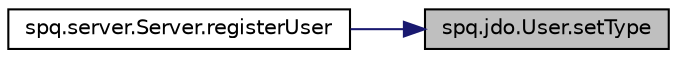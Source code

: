 digraph "spq.jdo.User.setType"
{
 // LATEX_PDF_SIZE
  edge [fontname="Helvetica",fontsize="10",labelfontname="Helvetica",labelfontsize="10"];
  node [fontname="Helvetica",fontsize="10",shape=record];
  rankdir="RL";
  Node1 [label="spq.jdo.User.setType",height=0.2,width=0.4,color="black", fillcolor="grey75", style="filled", fontcolor="black",tooltip=" "];
  Node1 -> Node2 [dir="back",color="midnightblue",fontsize="10",style="solid",fontname="Helvetica"];
  Node2 [label="spq.server.Server.registerUser",height=0.2,width=0.4,color="black", fillcolor="white", style="filled",URL="$classspq_1_1server_1_1_server.html#a14ac3f5e49e230b828076c5df4079d53",tooltip=" "];
}
